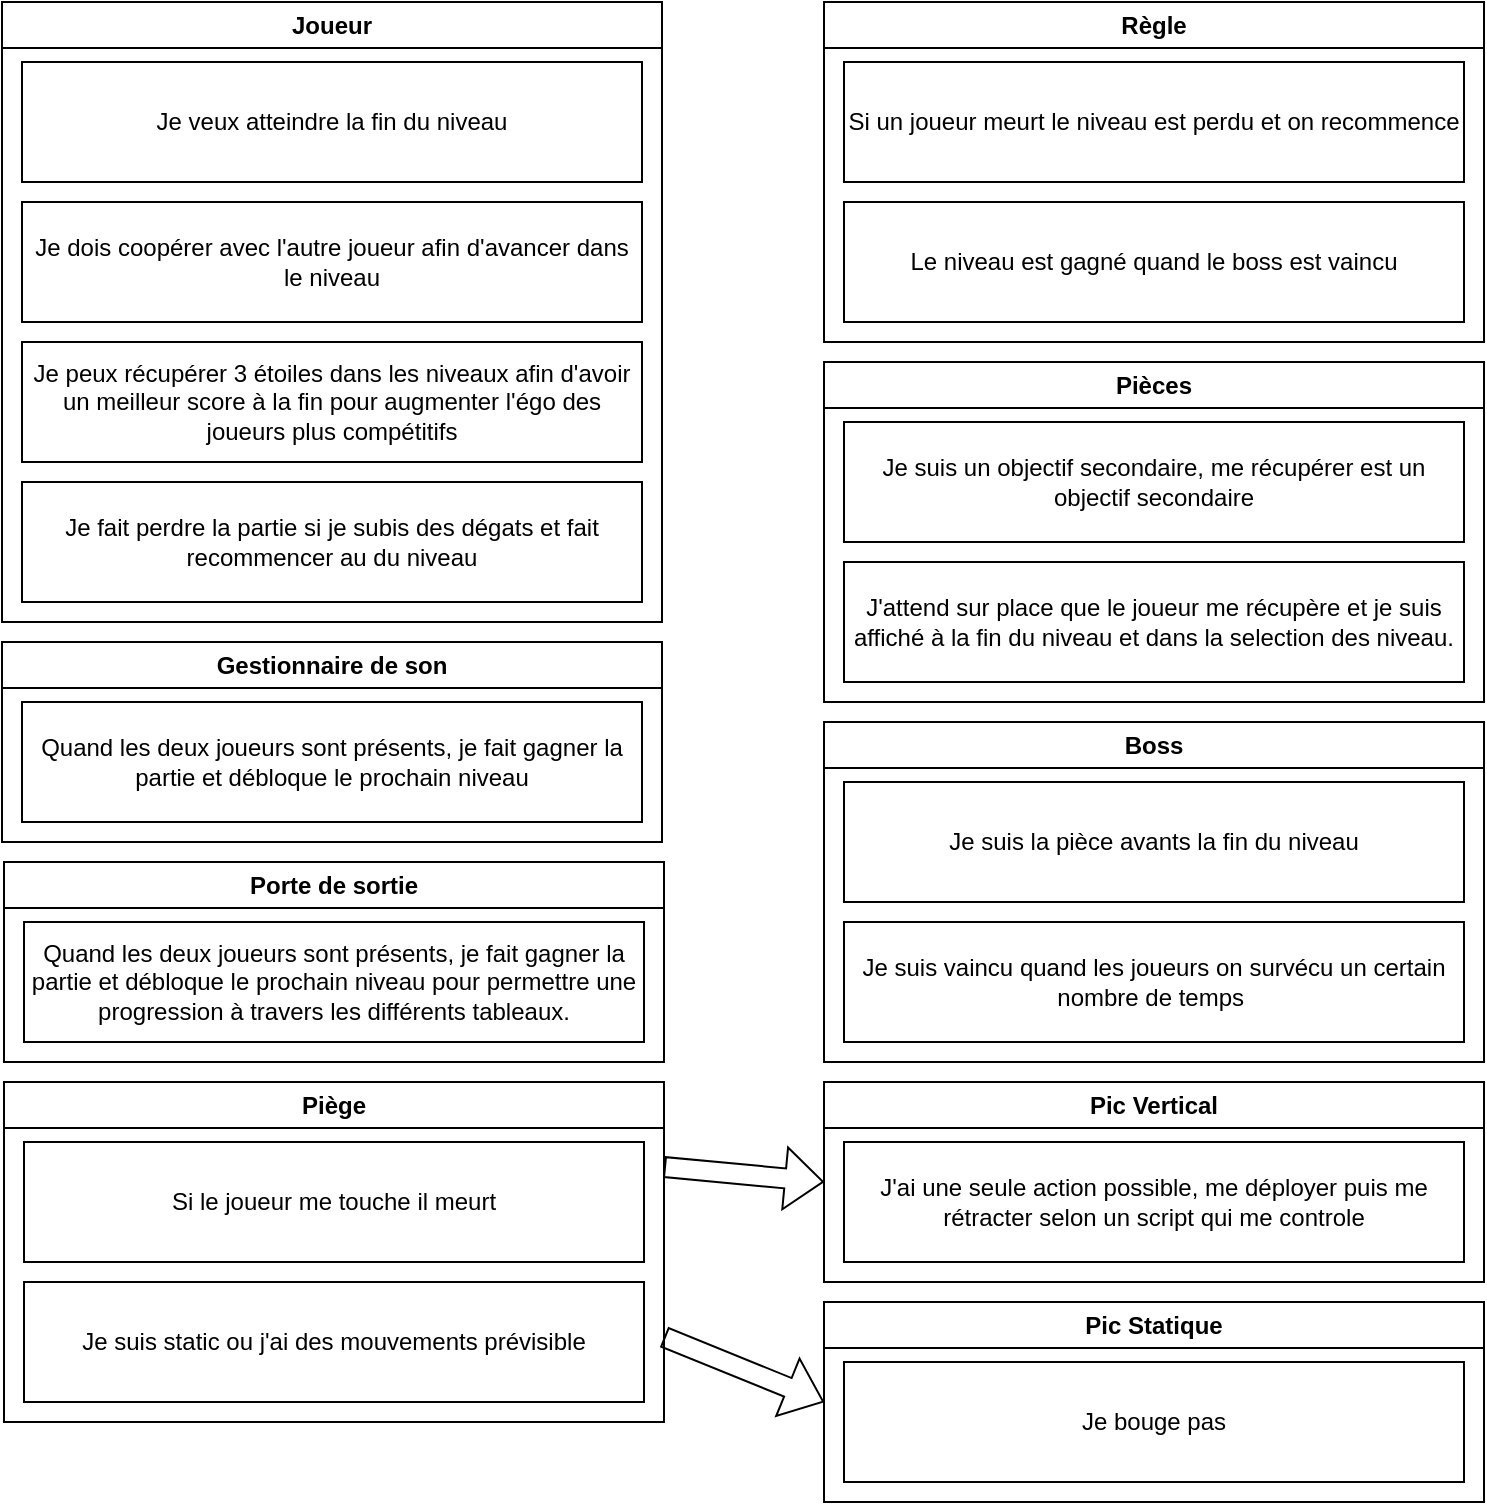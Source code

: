 <mxfile version="26.2.2">
  <diagram name="Page-1" id="lQxP0xsn9dwh4Z7V78RF">
    <mxGraphModel dx="1154" dy="726" grid="1" gridSize="10" guides="1" tooltips="1" connect="1" arrows="1" fold="1" page="1" pageScale="1" pageWidth="827" pageHeight="1169" math="0" shadow="0">
      <root>
        <mxCell id="0" />
        <mxCell id="1" parent="0" />
        <mxCell id="nghysB6f6jKF5T_F9axY-2" value="Joueur" style="swimlane;whiteSpace=wrap;html=1;" parent="1" vertex="1">
          <mxGeometry x="39" y="40" width="330" height="310" as="geometry" />
        </mxCell>
        <mxCell id="nghysB6f6jKF5T_F9axY-3" value="Je veux atteindre la fin du niveau" style="rounded=0;whiteSpace=wrap;html=1;" parent="nghysB6f6jKF5T_F9axY-2" vertex="1">
          <mxGeometry x="10" y="30" width="310" height="60" as="geometry" />
        </mxCell>
        <mxCell id="nghysB6f6jKF5T_F9axY-6" value="Je dois coopérer avec l&#39;autre joueur afin d&#39;avancer dans le niveau" style="rounded=0;whiteSpace=wrap;html=1;" parent="nghysB6f6jKF5T_F9axY-2" vertex="1">
          <mxGeometry x="10" y="100" width="310" height="60" as="geometry" />
        </mxCell>
        <mxCell id="nghysB6f6jKF5T_F9axY-7" value="Je peux récupérer 3 étoiles dans les niveaux afin d&#39;avoir un meilleur score à la fin pour augmenter l&#39;égo des joueurs plus compétitifs" style="rounded=0;whiteSpace=wrap;html=1;" parent="nghysB6f6jKF5T_F9axY-2" vertex="1">
          <mxGeometry x="10" y="170" width="310" height="60" as="geometry" />
        </mxCell>
        <mxCell id="nghysB6f6jKF5T_F9axY-8" value="Je fait perdre la partie si je subis des dégats et fait recommencer au du niveau" style="rounded=0;whiteSpace=wrap;html=1;" parent="nghysB6f6jKF5T_F9axY-2" vertex="1">
          <mxGeometry x="10" y="240" width="310" height="60" as="geometry" />
        </mxCell>
        <mxCell id="nghysB6f6jKF5T_F9axY-9" value="Règle" style="swimlane;whiteSpace=wrap;html=1;" parent="1" vertex="1">
          <mxGeometry x="450" y="40" width="330" height="170" as="geometry" />
        </mxCell>
        <mxCell id="nghysB6f6jKF5T_F9axY-10" value="Si un joueur meurt le niveau est perdu et on recommence" style="rounded=0;whiteSpace=wrap;html=1;" parent="nghysB6f6jKF5T_F9axY-9" vertex="1">
          <mxGeometry x="10" y="30" width="310" height="60" as="geometry" />
        </mxCell>
        <mxCell id="nghysB6f6jKF5T_F9axY-11" value="Le niveau est gagné quand le boss est vaincu" style="rounded=0;whiteSpace=wrap;html=1;" parent="nghysB6f6jKF5T_F9axY-9" vertex="1">
          <mxGeometry x="10" y="100" width="310" height="60" as="geometry" />
        </mxCell>
        <mxCell id="nghysB6f6jKF5T_F9axY-14" value="Piège" style="swimlane;whiteSpace=wrap;html=1;" parent="1" vertex="1">
          <mxGeometry x="40" y="580" width="330" height="170" as="geometry" />
        </mxCell>
        <mxCell id="nghysB6f6jKF5T_F9axY-15" value="Si le joueur me touche il meurt" style="rounded=0;whiteSpace=wrap;html=1;" parent="nghysB6f6jKF5T_F9axY-14" vertex="1">
          <mxGeometry x="10" y="30" width="310" height="60" as="geometry" />
        </mxCell>
        <mxCell id="nghysB6f6jKF5T_F9axY-16" value="Je suis static ou j&#39;ai des mouvements prévisible" style="rounded=0;whiteSpace=wrap;html=1;" parent="nghysB6f6jKF5T_F9axY-14" vertex="1">
          <mxGeometry x="10" y="100" width="310" height="60" as="geometry" />
        </mxCell>
        <mxCell id="nghysB6f6jKF5T_F9axY-17" value="Boss" style="swimlane;whiteSpace=wrap;html=1;" parent="1" vertex="1">
          <mxGeometry x="450" y="400" width="330" height="170" as="geometry" />
        </mxCell>
        <mxCell id="nghysB6f6jKF5T_F9axY-18" value="Je suis la pièce avants la fin du niveau" style="rounded=0;whiteSpace=wrap;html=1;" parent="nghysB6f6jKF5T_F9axY-17" vertex="1">
          <mxGeometry x="10" y="30" width="310" height="60" as="geometry" />
        </mxCell>
        <mxCell id="nghysB6f6jKF5T_F9axY-19" value="Je suis vaincu quand les joueurs on survécu un certain nombre de temps&amp;nbsp;" style="rounded=0;whiteSpace=wrap;html=1;" parent="nghysB6f6jKF5T_F9axY-17" vertex="1">
          <mxGeometry x="10" y="100" width="310" height="60" as="geometry" />
        </mxCell>
        <mxCell id="nghysB6f6jKF5T_F9axY-20" value="Pièces" style="swimlane;whiteSpace=wrap;html=1;" parent="1" vertex="1">
          <mxGeometry x="450" y="220" width="330" height="170" as="geometry" />
        </mxCell>
        <mxCell id="nghysB6f6jKF5T_F9axY-21" value="Je suis un objectif secondaire, me récupérer est un objectif secondaire" style="rounded=0;whiteSpace=wrap;html=1;" parent="nghysB6f6jKF5T_F9axY-20" vertex="1">
          <mxGeometry x="10" y="30" width="310" height="60" as="geometry" />
        </mxCell>
        <mxCell id="nghysB6f6jKF5T_F9axY-22" value="J&#39;attend sur place que le joueur me récupère et je suis affiché à la fin du niveau et dans la selection des niveau." style="rounded=0;whiteSpace=wrap;html=1;" parent="nghysB6f6jKF5T_F9axY-20" vertex="1">
          <mxGeometry x="10" y="100" width="310" height="60" as="geometry" />
        </mxCell>
        <mxCell id="nghysB6f6jKF5T_F9axY-23" value="" style="shape=flexArrow;endArrow=classic;html=1;rounded=0;exitX=1;exitY=0.25;exitDx=0;exitDy=0;entryX=0;entryY=0.5;entryDx=0;entryDy=0;" parent="1" source="nghysB6f6jKF5T_F9axY-14" target="nghysB6f6jKF5T_F9axY-24" edge="1">
          <mxGeometry width="50" height="50" relative="1" as="geometry">
            <mxPoint x="339" y="630" as="sourcePoint" />
            <mxPoint x="450" y="640" as="targetPoint" />
          </mxGeometry>
        </mxCell>
        <mxCell id="nghysB6f6jKF5T_F9axY-24" value="Pic Vertical" style="swimlane;whiteSpace=wrap;html=1;" parent="1" vertex="1">
          <mxGeometry x="450" y="580" width="330" height="100" as="geometry" />
        </mxCell>
        <mxCell id="nghysB6f6jKF5T_F9axY-25" value="J&#39;ai une seule action possible, me déployer puis me rétracter selon un script qui me controle" style="rounded=0;whiteSpace=wrap;html=1;" parent="nghysB6f6jKF5T_F9axY-24" vertex="1">
          <mxGeometry x="10" y="30" width="310" height="60" as="geometry" />
        </mxCell>
        <mxCell id="nghysB6f6jKF5T_F9axY-28" value="Pic Statique" style="swimlane;whiteSpace=wrap;html=1;" parent="1" vertex="1">
          <mxGeometry x="450" y="690" width="330" height="100" as="geometry" />
        </mxCell>
        <mxCell id="nghysB6f6jKF5T_F9axY-29" value="Je bouge pas" style="rounded=0;whiteSpace=wrap;html=1;" parent="nghysB6f6jKF5T_F9axY-28" vertex="1">
          <mxGeometry x="10" y="30" width="310" height="60" as="geometry" />
        </mxCell>
        <mxCell id="680tjitxDSJHZ57YT6MC-1" value="" style="shape=flexArrow;endArrow=classic;html=1;rounded=0;entryX=0;entryY=0.5;entryDx=0;entryDy=0;exitX=1;exitY=0.75;exitDx=0;exitDy=0;" parent="1" source="nghysB6f6jKF5T_F9axY-14" target="nghysB6f6jKF5T_F9axY-28" edge="1">
          <mxGeometry width="50" height="50" relative="1" as="geometry">
            <mxPoint x="349" y="750" as="sourcePoint" />
            <mxPoint x="469" y="640" as="targetPoint" />
          </mxGeometry>
        </mxCell>
        <mxCell id="680tjitxDSJHZ57YT6MC-3" value="Porte de sortie" style="swimlane;whiteSpace=wrap;html=1;" parent="1" vertex="1">
          <mxGeometry x="40" y="470" width="330" height="100" as="geometry" />
        </mxCell>
        <mxCell id="680tjitxDSJHZ57YT6MC-4" value="Quand les deux joueurs sont présents, je fait gagner la partie et débloque le prochain niveau pour permettre une progression à travers les différents tableaux." style="rounded=0;whiteSpace=wrap;html=1;" parent="680tjitxDSJHZ57YT6MC-3" vertex="1">
          <mxGeometry x="10" y="30" width="310" height="60" as="geometry" />
        </mxCell>
        <mxCell id="680tjitxDSJHZ57YT6MC-5" value="Gestionnaire de son" style="swimlane;whiteSpace=wrap;html=1;" parent="1" vertex="1">
          <mxGeometry x="39" y="360" width="330" height="100" as="geometry" />
        </mxCell>
        <mxCell id="680tjitxDSJHZ57YT6MC-6" value="Quand les deux joueurs sont présents, je fait gagner la partie et débloque le prochain niveau" style="rounded=0;whiteSpace=wrap;html=1;" parent="680tjitxDSJHZ57YT6MC-5" vertex="1">
          <mxGeometry x="10" y="30" width="310" height="60" as="geometry" />
        </mxCell>
      </root>
    </mxGraphModel>
  </diagram>
</mxfile>
